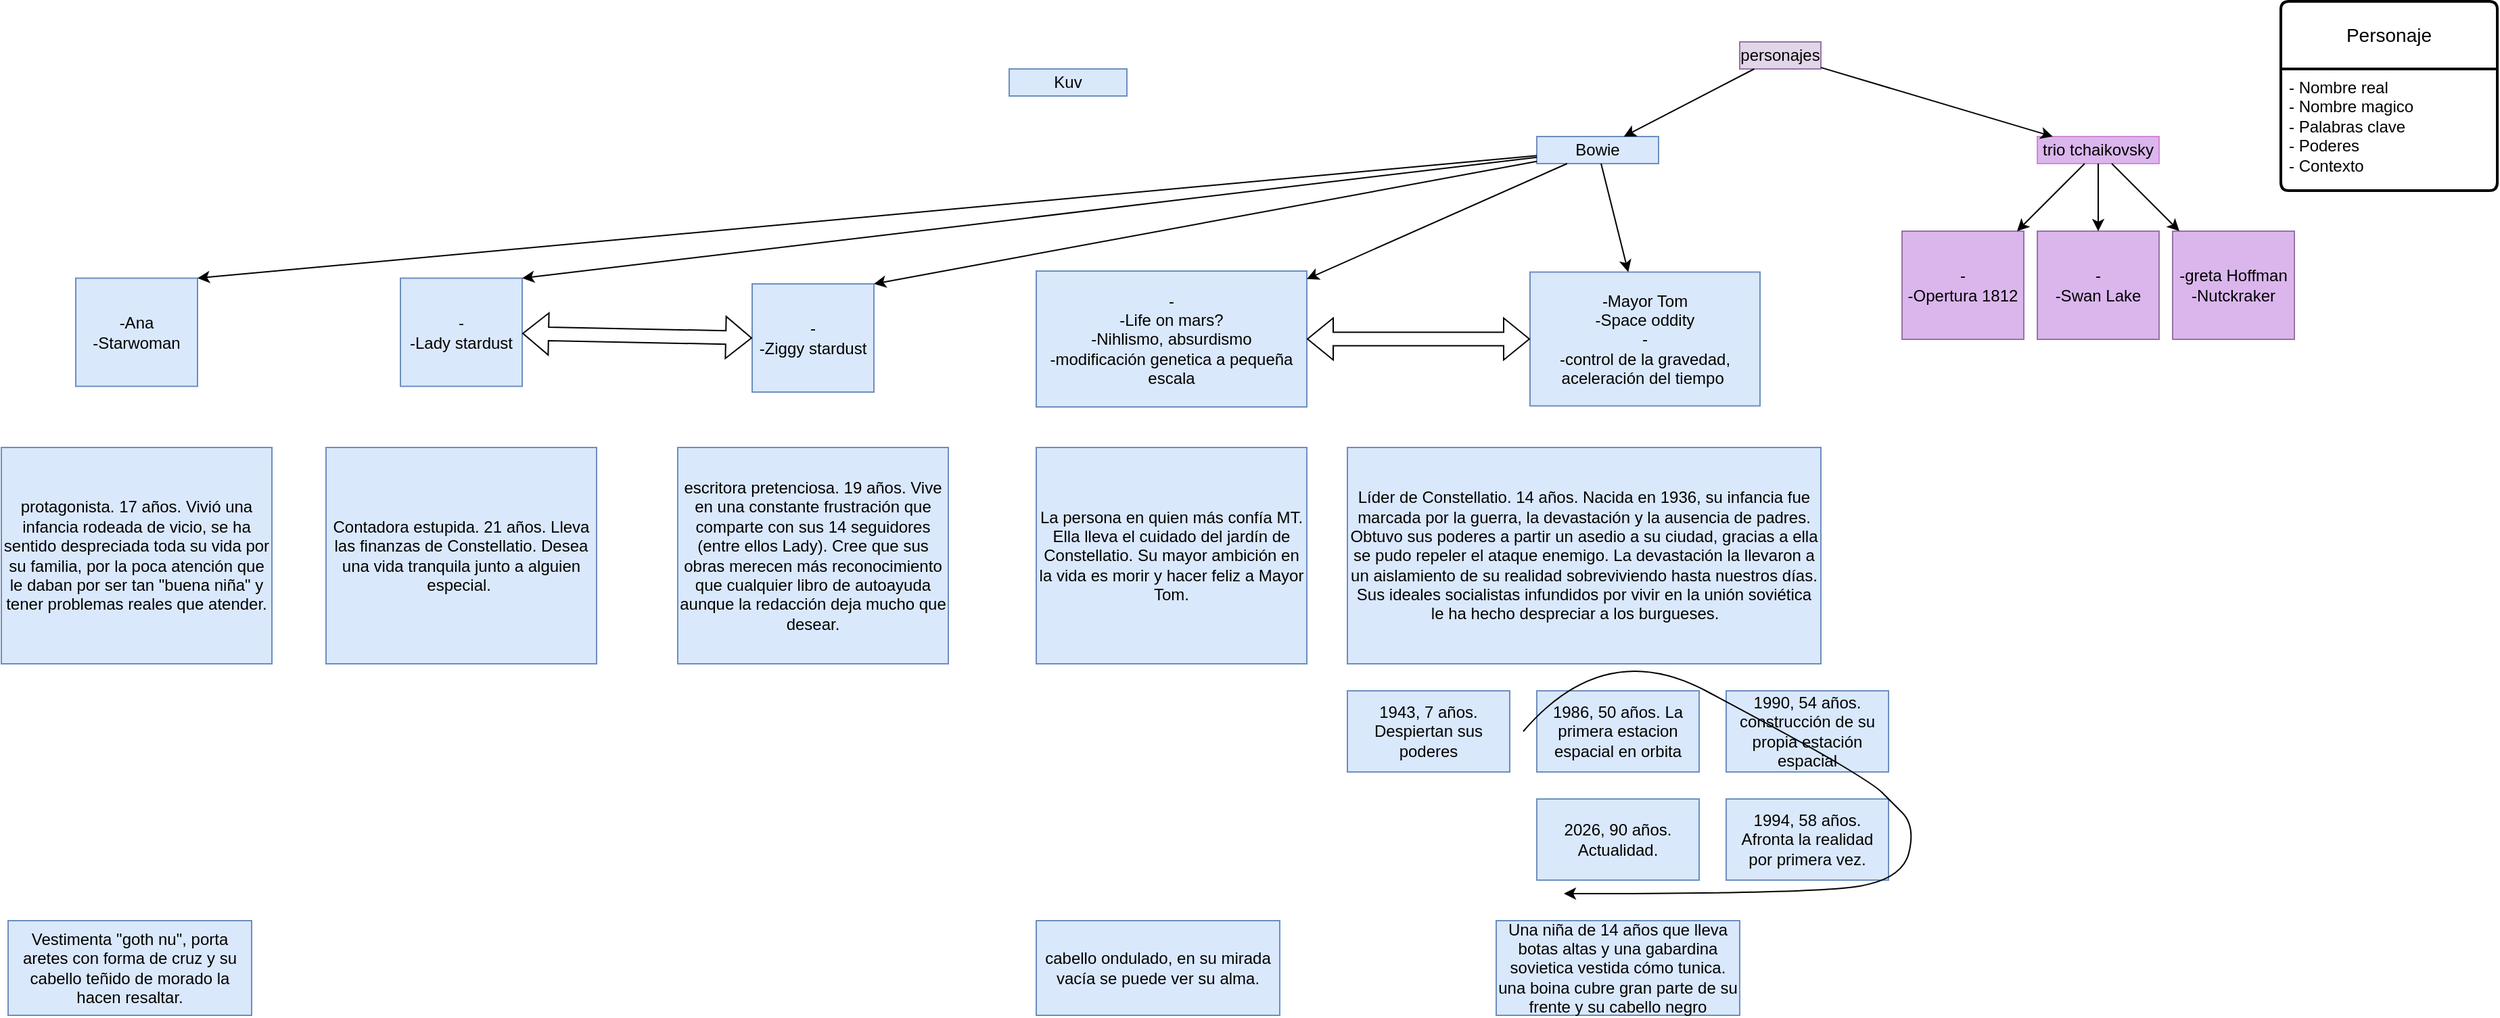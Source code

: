 <mxfile version="24.7.6">
  <diagram name="Página-1" id="oZ7Gsg2yPIm77miEetJb">
    <mxGraphModel dx="2419" dy="1604" grid="1" gridSize="10" guides="1" tooltips="1" connect="1" arrows="1" fold="1" page="1" pageScale="1" pageWidth="827" pageHeight="1169" math="0" shadow="0">
      <root>
        <mxCell id="0" />
        <mxCell id="1" parent="0" />
        <mxCell id="xca-dB9qPjCTGvozeR4q-1" value="personajes" style="rounded=0;whiteSpace=wrap;html=1;fillColor=#e1d5e7;strokeColor=#9673a6;" parent="1" vertex="1">
          <mxGeometry x="40" y="30" width="60" height="20" as="geometry" />
        </mxCell>
        <mxCell id="xca-dB9qPjCTGvozeR4q-3" value="trio tchaikovsky" style="rounded=0;whiteSpace=wrap;html=1;fillColor=#dab6ed;strokeColor=#D685D6;" parent="1" vertex="1">
          <mxGeometry x="260" y="100" width="90" height="20" as="geometry" />
        </mxCell>
        <mxCell id="xca-dB9qPjCTGvozeR4q-7" value="Personaje" style="swimlane;childLayout=stackLayout;horizontal=1;startSize=50;horizontalStack=0;rounded=1;fontSize=14;fontStyle=0;strokeWidth=2;resizeParent=0;resizeLast=1;shadow=0;dashed=0;align=center;arcSize=4;whiteSpace=wrap;html=1;" parent="1" vertex="1">
          <mxGeometry x="440" width="160" height="140" as="geometry" />
        </mxCell>
        <mxCell id="xca-dB9qPjCTGvozeR4q-8" value="- Nombre real&lt;br&gt;- Nombre magico&lt;div&gt;- Palabras clave&lt;/div&gt;&lt;div&gt;- Poderes&lt;/div&gt;&lt;div&gt;- Contexto&lt;/div&gt;" style="align=left;strokeColor=none;fillColor=none;spacingLeft=4;fontSize=12;verticalAlign=top;resizable=0;rotatable=0;part=1;html=1;" parent="xca-dB9qPjCTGvozeR4q-7" vertex="1">
          <mxGeometry y="50" width="160" height="90" as="geometry" />
        </mxCell>
        <mxCell id="xca-dB9qPjCTGvozeR4q-9" value="-greta Hoffman&lt;div&gt;-Nutckraker&lt;/div&gt;" style="rounded=0;whiteSpace=wrap;html=1;fillColor=#DAB6ED;strokeColor=#9673a6;" parent="1" vertex="1">
          <mxGeometry x="360" y="170" width="90" height="80" as="geometry" />
        </mxCell>
        <mxCell id="xca-dB9qPjCTGvozeR4q-10" value="-&lt;div&gt;-Swan Lake&lt;/div&gt;" style="rounded=0;whiteSpace=wrap;html=1;fillColor=#DAB6ED;strokeColor=#9673a6;" parent="1" vertex="1">
          <mxGeometry x="260" y="170" width="90" height="80" as="geometry" />
        </mxCell>
        <mxCell id="xca-dB9qPjCTGvozeR4q-11" value="-&lt;div&gt;&lt;span style=&quot;background-color: initial;&quot;&gt;-Opertura 1812&lt;/span&gt;&lt;/div&gt;" style="rounded=0;whiteSpace=wrap;html=1;fillColor=#DAB6ED;strokeColor=#9673a6;" parent="1" vertex="1">
          <mxGeometry x="160" y="170" width="90" height="80" as="geometry" />
        </mxCell>
        <mxCell id="xca-dB9qPjCTGvozeR4q-12" value="" style="endArrow=classic;html=1;rounded=0;" parent="1" source="xca-dB9qPjCTGvozeR4q-3" target="xca-dB9qPjCTGvozeR4q-9" edge="1">
          <mxGeometry width="50" height="50" relative="1" as="geometry">
            <mxPoint x="250" y="200" as="sourcePoint" />
            <mxPoint x="300" y="150" as="targetPoint" />
          </mxGeometry>
        </mxCell>
        <mxCell id="xca-dB9qPjCTGvozeR4q-13" value="" style="endArrow=classic;html=1;rounded=0;" parent="1" source="xca-dB9qPjCTGvozeR4q-3" target="xca-dB9qPjCTGvozeR4q-10" edge="1">
          <mxGeometry width="50" height="50" relative="1" as="geometry">
            <mxPoint x="328" y="130" as="sourcePoint" />
            <mxPoint x="360" y="155" as="targetPoint" />
          </mxGeometry>
        </mxCell>
        <mxCell id="xca-dB9qPjCTGvozeR4q-14" value="" style="endArrow=classic;html=1;rounded=0;" parent="1" source="xca-dB9qPjCTGvozeR4q-3" target="xca-dB9qPjCTGvozeR4q-11" edge="1">
          <mxGeometry width="50" height="50" relative="1" as="geometry">
            <mxPoint x="312" y="130" as="sourcePoint" />
            <mxPoint x="306" y="150" as="targetPoint" />
          </mxGeometry>
        </mxCell>
        <mxCell id="xca-dB9qPjCTGvozeR4q-15" value="Bowie" style="rounded=0;whiteSpace=wrap;html=1;fillColor=#dae8fc;strokeColor=#6c8ebf;" parent="1" vertex="1">
          <mxGeometry x="-110" y="100" width="90" height="20" as="geometry" />
        </mxCell>
        <mxCell id="xca-dB9qPjCTGvozeR4q-17" value="-Mayor Tom&lt;div&gt;&lt;span style=&quot;background-color: initial;&quot;&gt;-Space oddity&lt;/span&gt;&lt;/div&gt;&lt;div&gt;&lt;span style=&quot;background-color: initial;&quot;&gt;-&lt;/span&gt;&lt;/div&gt;&lt;div&gt;&lt;span style=&quot;background-color: initial;&quot;&gt;-control de la gravedad, aceleración del tiempo&amp;nbsp;&lt;/span&gt;&lt;/div&gt;" style="rounded=0;whiteSpace=wrap;html=1;fillColor=#dae8fc;strokeColor=#6c8ebf;" parent="1" vertex="1">
          <mxGeometry x="-115" y="200.25" width="170" height="99" as="geometry" />
        </mxCell>
        <mxCell id="xca-dB9qPjCTGvozeR4q-18" value="-&lt;div&gt;&lt;span style=&quot;background-color: initial;&quot;&gt;-Lady stardust&lt;/span&gt;&lt;/div&gt;" style="rounded=0;whiteSpace=wrap;html=1;fillColor=#dae8fc;strokeColor=#6c8ebf;" parent="1" vertex="1">
          <mxGeometry x="-950" y="204.75" width="90" height="80" as="geometry" />
        </mxCell>
        <mxCell id="xca-dB9qPjCTGvozeR4q-19" value="-&lt;div&gt;&lt;span style=&quot;background-color: initial;&quot;&gt;-Ziggy stardust&lt;/span&gt;&lt;/div&gt;" style="rounded=0;whiteSpace=wrap;html=1;fillColor=#dae8fc;strokeColor=#6c8ebf;" parent="1" vertex="1">
          <mxGeometry x="-690" y="209" width="90" height="80" as="geometry" />
        </mxCell>
        <mxCell id="xca-dB9qPjCTGvozeR4q-20" value="-Ana&lt;div&gt;&lt;span style=&quot;background-color: initial;&quot;&gt;-Starwoman&lt;/span&gt;&lt;/div&gt;" style="rounded=0;whiteSpace=wrap;html=1;fillColor=#dae8fc;strokeColor=#6c8ebf;" parent="1" vertex="1">
          <mxGeometry x="-1190" y="204.75" width="90" height="80" as="geometry" />
        </mxCell>
        <mxCell id="xca-dB9qPjCTGvozeR4q-21" value="-&lt;div&gt;&lt;span style=&quot;background-color: initial;&quot;&gt;-Life on mars?&lt;/span&gt;&lt;/div&gt;&lt;div&gt;&lt;span style=&quot;background-color: initial;&quot;&gt;-Nihlismo, absurdismo&lt;/span&gt;&lt;/div&gt;&lt;div&gt;&lt;span style=&quot;background-color: initial;&quot;&gt;-modificación genetica a pequeña escala&lt;/span&gt;&lt;/div&gt;" style="rounded=0;whiteSpace=wrap;html=1;fillColor=#dae8fc;strokeColor=#6c8ebf;" parent="1" vertex="1">
          <mxGeometry x="-480" y="199.5" width="200" height="100.5" as="geometry" />
        </mxCell>
        <mxCell id="xca-dB9qPjCTGvozeR4q-22" value="" style="endArrow=classic;html=1;rounded=0;" parent="1" source="xca-dB9qPjCTGvozeR4q-1" target="xca-dB9qPjCTGvozeR4q-3" edge="1">
          <mxGeometry width="50" height="50" relative="1" as="geometry">
            <mxPoint x="325" y="130" as="sourcePoint" />
            <mxPoint x="375" y="180" as="targetPoint" />
          </mxGeometry>
        </mxCell>
        <mxCell id="xca-dB9qPjCTGvozeR4q-23" value="" style="endArrow=classic;html=1;rounded=0;" parent="1" source="xca-dB9qPjCTGvozeR4q-1" target="xca-dB9qPjCTGvozeR4q-15" edge="1">
          <mxGeometry width="50" height="50" relative="1" as="geometry">
            <mxPoint x="335" y="140" as="sourcePoint" />
            <mxPoint x="385" y="190" as="targetPoint" />
          </mxGeometry>
        </mxCell>
        <mxCell id="xca-dB9qPjCTGvozeR4q-24" value="" style="endArrow=classic;html=1;rounded=0;" parent="1" source="xca-dB9qPjCTGvozeR4q-15" target="xca-dB9qPjCTGvozeR4q-17" edge="1">
          <mxGeometry width="50" height="50" relative="1" as="geometry">
            <mxPoint x="59" y="60" as="sourcePoint" />
            <mxPoint x="-44" y="110" as="targetPoint" />
          </mxGeometry>
        </mxCell>
        <mxCell id="xca-dB9qPjCTGvozeR4q-25" value="" style="endArrow=classic;html=1;rounded=0;entryX=1;entryY=0;entryDx=0;entryDy=0;" parent="1" source="xca-dB9qPjCTGvozeR4q-15" target="xca-dB9qPjCTGvozeR4q-18" edge="1">
          <mxGeometry width="50" height="50" relative="1" as="geometry">
            <mxPoint x="-53" y="130" as="sourcePoint" />
            <mxPoint x="10" y="183" as="targetPoint" />
          </mxGeometry>
        </mxCell>
        <mxCell id="xca-dB9qPjCTGvozeR4q-26" value="" style="endArrow=classic;html=1;rounded=0;entryX=1;entryY=0;entryDx=0;entryDy=0;" parent="1" source="xca-dB9qPjCTGvozeR4q-15" target="xca-dB9qPjCTGvozeR4q-19" edge="1">
          <mxGeometry width="50" height="50" relative="1" as="geometry">
            <mxPoint x="-43" y="140" as="sourcePoint" />
            <mxPoint x="20" y="193" as="targetPoint" />
          </mxGeometry>
        </mxCell>
        <mxCell id="xca-dB9qPjCTGvozeR4q-27" value="" style="endArrow=classic;html=1;rounded=0;entryX=1;entryY=0;entryDx=0;entryDy=0;" parent="1" source="xca-dB9qPjCTGvozeR4q-15" target="xca-dB9qPjCTGvozeR4q-20" edge="1">
          <mxGeometry width="50" height="50" relative="1" as="geometry">
            <mxPoint x="-73" y="130" as="sourcePoint" />
            <mxPoint x="-113" y="180" as="targetPoint" />
          </mxGeometry>
        </mxCell>
        <mxCell id="xca-dB9qPjCTGvozeR4q-28" value="" style="endArrow=classic;html=1;rounded=0;" parent="1" source="xca-dB9qPjCTGvozeR4q-15" target="xca-dB9qPjCTGvozeR4q-21" edge="1">
          <mxGeometry width="50" height="50" relative="1" as="geometry">
            <mxPoint x="-83" y="130" as="sourcePoint" />
            <mxPoint x="-200" y="195" as="targetPoint" />
          </mxGeometry>
        </mxCell>
        <mxCell id="xca-dB9qPjCTGvozeR4q-29" value="Líder de Constellatio. 14 años. Nacida en 1936, su infancia fue marcada por la guerra, la devastación y la ausencia de padres. Obtuvo sus poderes a partir un asedio a su ciudad, gracias a ella se pudo repeler el ataque enemigo. La devastación la llevaron a un aislamiento de su realidad sobreviviendo hasta nuestros días. Sus ideales socialistas infundidos por vivir en la unión soviética le ha hecho despreciar a los burgueses.&amp;nbsp; &amp;nbsp;&amp;nbsp;" style="rounded=0;whiteSpace=wrap;html=1;fillColor=#dae8fc;strokeColor=#6c8ebf;" parent="1" vertex="1">
          <mxGeometry x="-250" y="330" width="350" height="160" as="geometry" />
        </mxCell>
        <mxCell id="xca-dB9qPjCTGvozeR4q-34" value="1943, 7 años. Despiertan sus poderes" style="rounded=0;whiteSpace=wrap;html=1;fillColor=#dae8fc;strokeColor=#6c8ebf;" parent="1" vertex="1">
          <mxGeometry x="-250" y="510" width="120" height="60" as="geometry" />
        </mxCell>
        <mxCell id="xca-dB9qPjCTGvozeR4q-35" value="1986, 50 años. La primera estacion espacial en orbita" style="rounded=0;whiteSpace=wrap;html=1;fillColor=#dae8fc;strokeColor=#6c8ebf;" parent="1" vertex="1">
          <mxGeometry x="-110" y="510" width="120" height="60" as="geometry" />
        </mxCell>
        <mxCell id="xca-dB9qPjCTGvozeR4q-36" value="1990, 54 años. construcción de su propia estación espacial" style="rounded=0;whiteSpace=wrap;html=1;fillColor=#dae8fc;strokeColor=#6c8ebf;" parent="1" vertex="1">
          <mxGeometry x="30" y="510" width="120" height="60" as="geometry" />
        </mxCell>
        <mxCell id="xca-dB9qPjCTGvozeR4q-37" value="1994, 58 años. Afronta la realidad por primera vez." style="rounded=0;whiteSpace=wrap;html=1;fillColor=#dae8fc;strokeColor=#6c8ebf;" parent="1" vertex="1">
          <mxGeometry x="30" y="590" width="120" height="60" as="geometry" />
        </mxCell>
        <mxCell id="xca-dB9qPjCTGvozeR4q-38" value="2026, 90 años. Actualidad." style="rounded=0;whiteSpace=wrap;html=1;fillColor=#dae8fc;strokeColor=#6c8ebf;" parent="1" vertex="1">
          <mxGeometry x="-110" y="590" width="120" height="60" as="geometry" />
        </mxCell>
        <mxCell id="xca-dB9qPjCTGvozeR4q-39" value="" style="curved=1;endArrow=classic;html=1;rounded=0;" parent="1" edge="1">
          <mxGeometry width="50" height="50" relative="1" as="geometry">
            <mxPoint x="-120" y="540" as="sourcePoint" />
            <mxPoint x="-90" y="660" as="targetPoint" />
            <Array as="points">
              <mxPoint x="-60" y="470" />
              <mxPoint x="90" y="550" />
              <mxPoint x="140" y="580" />
              <mxPoint x="150" y="590" />
              <mxPoint x="170" y="610" />
              <mxPoint x="160" y="650" />
              <mxPoint x="90" y="660" />
            </Array>
          </mxGeometry>
        </mxCell>
        <mxCell id="xca-dB9qPjCTGvozeR4q-40" value="Una niña de 14 años que lleva botas altas y una gabardina sovietica vestida cómo tunica. una boina cubre gran parte de su frente y su cabello negro" style="rounded=0;whiteSpace=wrap;html=1;fillColor=#dae8fc;strokeColor=#6c8ebf;" parent="1" vertex="1">
          <mxGeometry x="-140" y="680" width="180" height="70" as="geometry" />
        </mxCell>
        <mxCell id="xca-dB9qPjCTGvozeR4q-41" value="cabello ondulado, en su mirada vacía se puede ver su alma." style="rounded=0;whiteSpace=wrap;html=1;fillColor=#dae8fc;strokeColor=#6c8ebf;" parent="1" vertex="1">
          <mxGeometry x="-480" y="680" width="180" height="70" as="geometry" />
        </mxCell>
        <mxCell id="xca-dB9qPjCTGvozeR4q-42" value="La persona en quien más confía MT. Ella lleva el cuidado del jardín de Constellatio. Su mayor ambición en la vida es morir y hacer feliz a Mayor Tom." style="rounded=0;whiteSpace=wrap;html=1;fillColor=#dae8fc;strokeColor=#6c8ebf;" parent="1" vertex="1">
          <mxGeometry x="-480" y="330" width="200" height="160" as="geometry" />
        </mxCell>
        <mxCell id="y8kFlX_KYbTW3JfM3lOp-1" value="" style="shape=flexArrow;endArrow=classic;startArrow=classic;html=1;rounded=0;entryX=0;entryY=0.5;entryDx=0;entryDy=0;" edge="1" parent="1" source="xca-dB9qPjCTGvozeR4q-18" target="xca-dB9qPjCTGvozeR4q-19">
          <mxGeometry width="100" height="100" relative="1" as="geometry">
            <mxPoint x="-850" y="480" as="sourcePoint" />
            <mxPoint x="-750" y="380" as="targetPoint" />
          </mxGeometry>
        </mxCell>
        <mxCell id="y8kFlX_KYbTW3JfM3lOp-2" value="protagonista. 17 años. Vivió una infancia rodeada de vicio, se ha sentido despreciada toda su vida por su familia, por la poca atención que le daban por ser tan &quot;buena niña&quot; y tener problemas reales que atender." style="rounded=0;whiteSpace=wrap;html=1;fillColor=#dae8fc;strokeColor=#6c8ebf;" vertex="1" parent="1">
          <mxGeometry x="-1245" y="330" width="200" height="160" as="geometry" />
        </mxCell>
        <mxCell id="y8kFlX_KYbTW3JfM3lOp-3" value="" style="shape=flexArrow;endArrow=classic;startArrow=classic;html=1;rounded=0;" edge="1" parent="1" source="xca-dB9qPjCTGvozeR4q-21" target="xca-dB9qPjCTGvozeR4q-17">
          <mxGeometry width="100" height="100" relative="1" as="geometry">
            <mxPoint x="-275" y="243.25" as="sourcePoint" />
            <mxPoint x="-105" y="246.25" as="targetPoint" />
          </mxGeometry>
        </mxCell>
        <mxCell id="y8kFlX_KYbTW3JfM3lOp-4" value="Vestimenta &quot;goth nu&quot;, porta aretes con forma de cruz y su cabello teñido de morado la hacen resaltar." style="rounded=0;whiteSpace=wrap;html=1;fillColor=#dae8fc;strokeColor=#6c8ebf;" vertex="1" parent="1">
          <mxGeometry x="-1240" y="680" width="180" height="70" as="geometry" />
        </mxCell>
        <mxCell id="y8kFlX_KYbTW3JfM3lOp-5" value="escritora pretenciosa. 19 años. Vive en una constante frustración que comparte con sus 14 seguidores (entre ellos Lady). Cree que sus obras merecen más reconocimiento que cualquier libro de autoayuda aunque la redacción deja mucho que desear." style="rounded=0;whiteSpace=wrap;html=1;fillColor=#dae8fc;strokeColor=#6c8ebf;" vertex="1" parent="1">
          <mxGeometry x="-745" y="330" width="200" height="160" as="geometry" />
        </mxCell>
        <mxCell id="y8kFlX_KYbTW3JfM3lOp-6" value="Contadora estupida. 21 años. Lleva las finanzas de Constellatio. Desea una vida tranquila junto a alguien especial.&amp;nbsp;" style="rounded=0;whiteSpace=wrap;html=1;fillColor=#dae8fc;strokeColor=#6c8ebf;" vertex="1" parent="1">
          <mxGeometry x="-1005" y="330" width="200" height="160" as="geometry" />
        </mxCell>
        <mxCell id="y8kFlX_KYbTW3JfM3lOp-7" value="Kuv" style="rounded=0;whiteSpace=wrap;html=1;fillColor=#dae8fc;strokeColor=#6c8ebf;" vertex="1" parent="1">
          <mxGeometry x="-500" y="50" width="87" height="20" as="geometry" />
        </mxCell>
      </root>
    </mxGraphModel>
  </diagram>
</mxfile>

